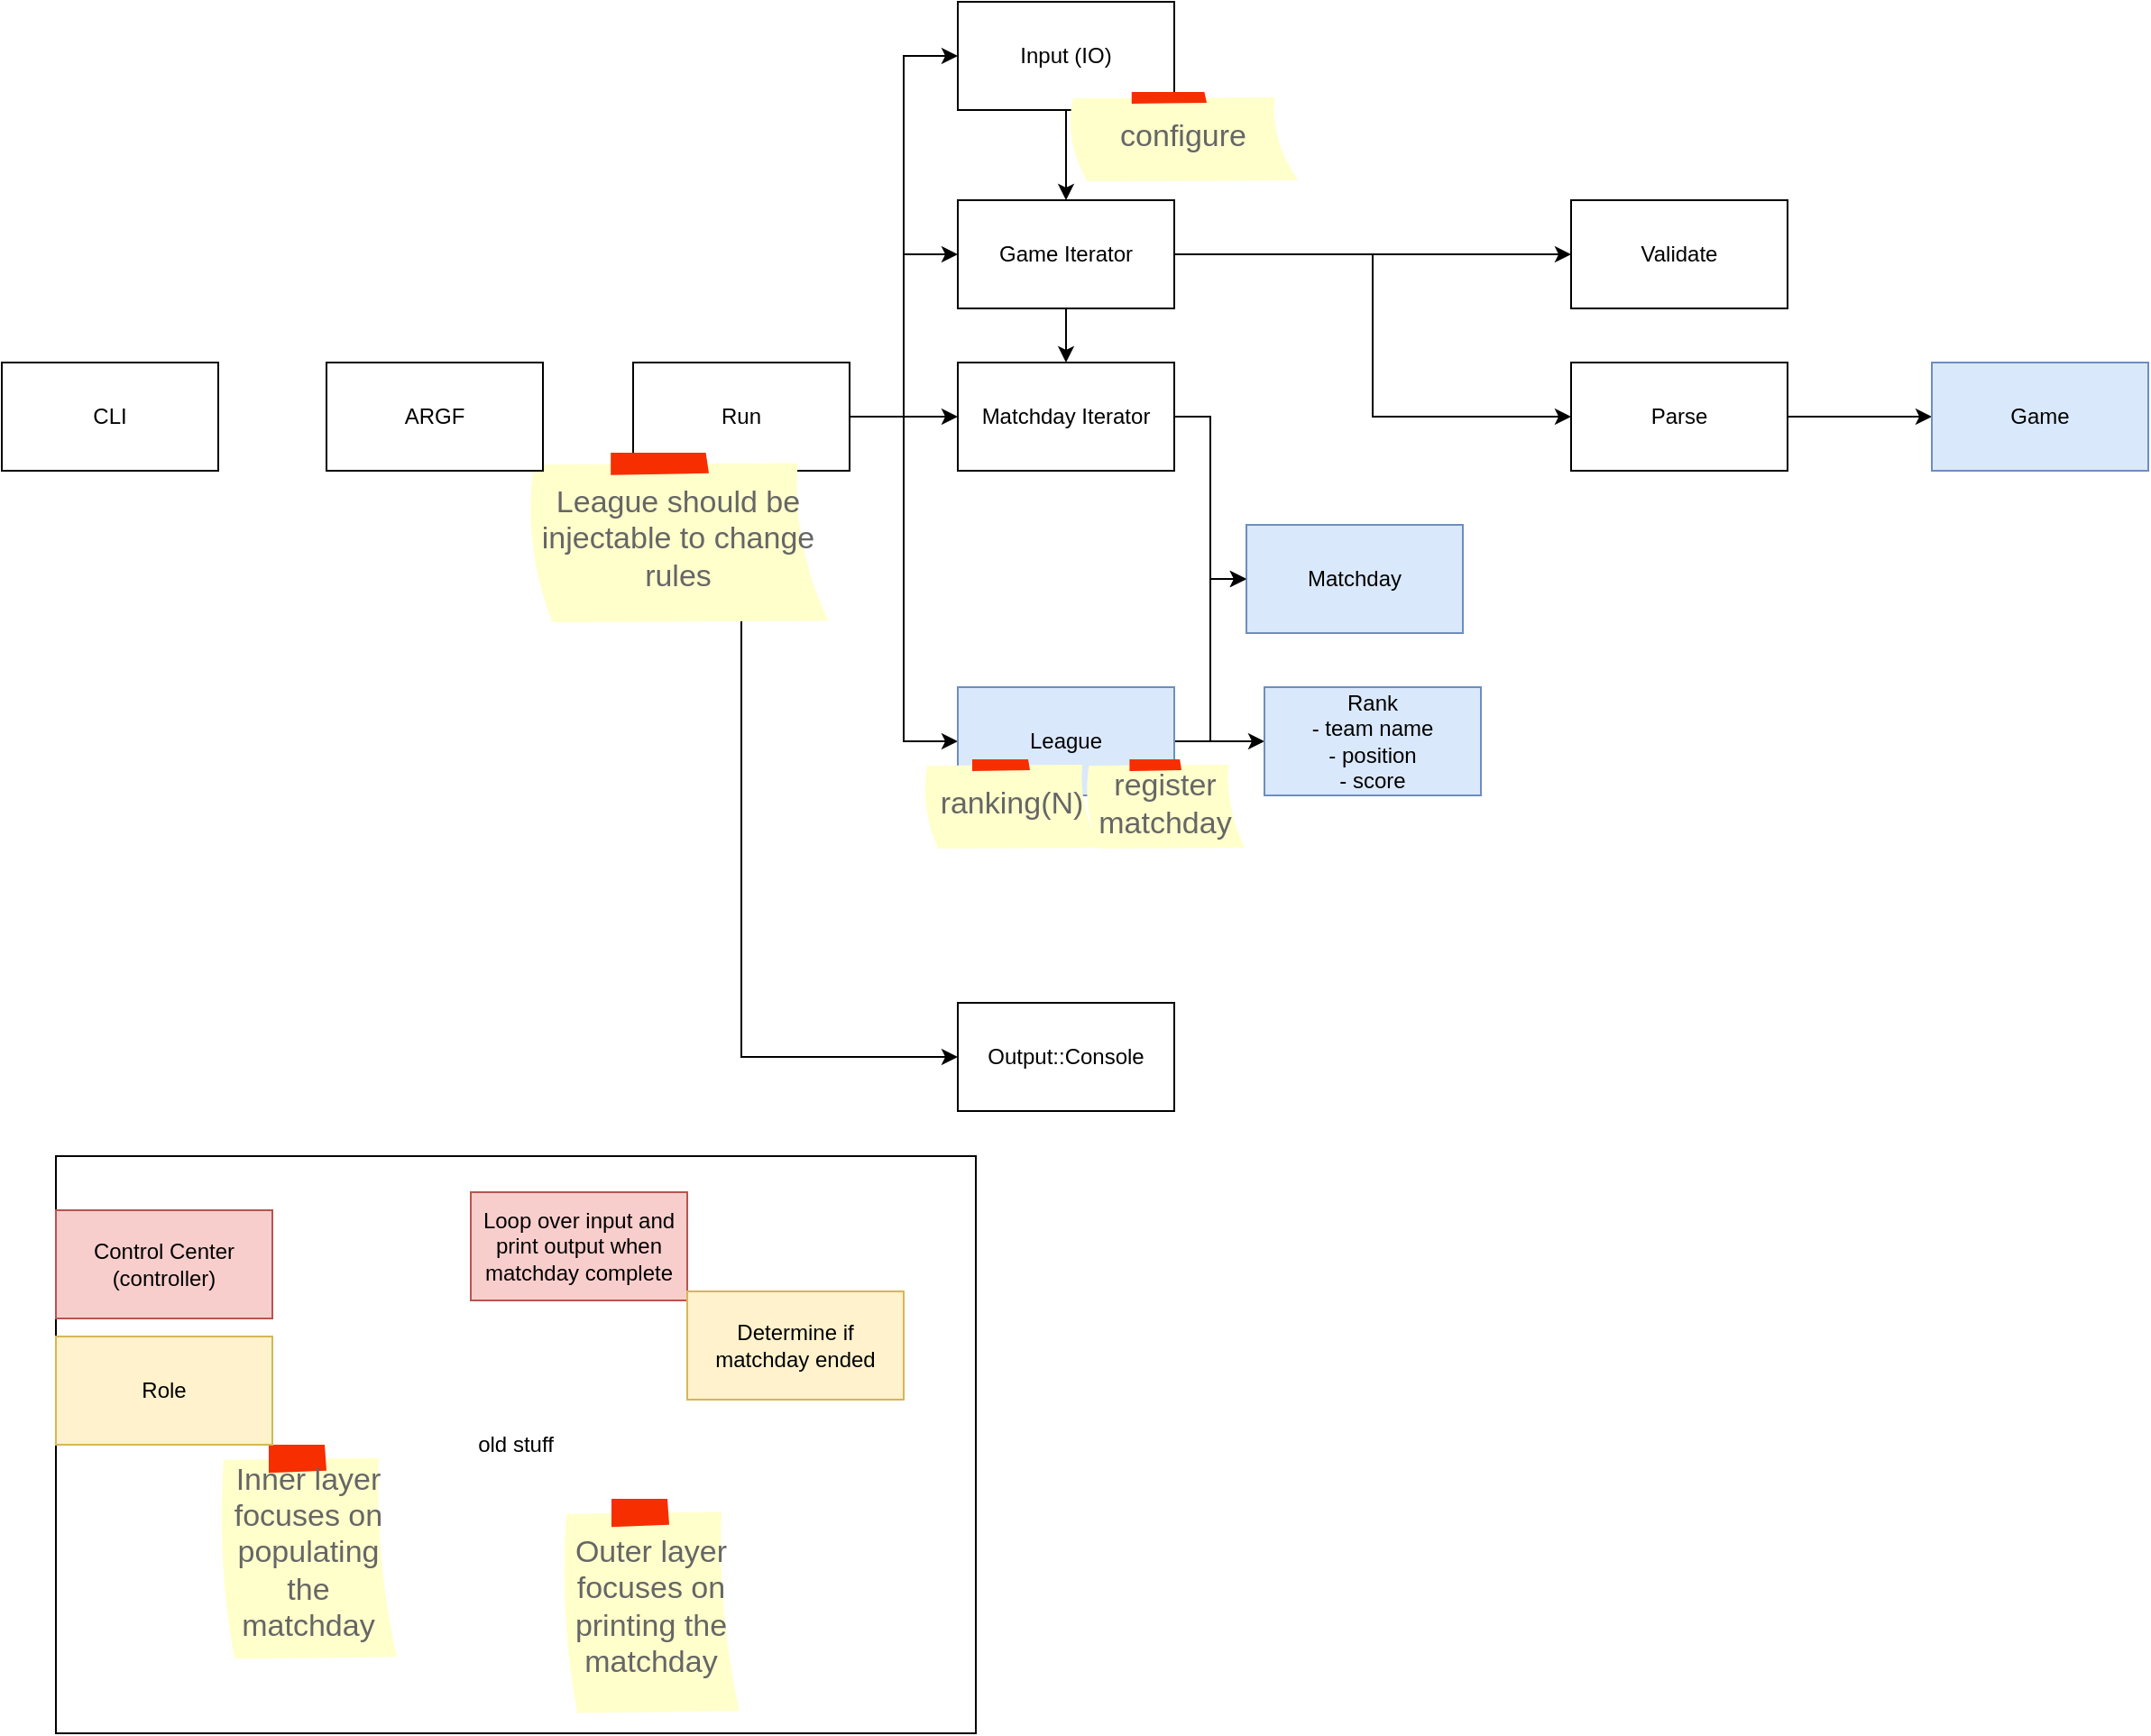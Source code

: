 <mxfile version="13.7.3" type="device"><diagram id="6hGFLwfOUW9BJ-s0fimq" name="Page-1"><mxGraphModel dx="2522" dy="1647" grid="1" gridSize="10" guides="1" tooltips="1" connect="1" arrows="1" fold="1" page="1" pageScale="1" pageWidth="1100" pageHeight="850" math="0" shadow="0"><root><mxCell id="0"/><mxCell id="1" parent="0"/><mxCell id="2" value="CLI" style="rounded=0;whiteSpace=wrap;html=1;" parent="1" vertex="1"><mxGeometry x="-20" y="40" width="120" height="60" as="geometry"/></mxCell><mxCell id="svKFIeu3QA1BH_8tvm8o-9" style="edgeStyle=orthogonalEdgeStyle;rounded=0;orthogonalLoop=1;jettySize=auto;html=1;entryX=0;entryY=0.5;entryDx=0;entryDy=0;" parent="1" source="3" target="svKFIeu3QA1BH_8tvm8o-6" edge="1"><mxGeometry relative="1" as="geometry"/></mxCell><mxCell id="svKFIeu3QA1BH_8tvm8o-10" style="edgeStyle=orthogonalEdgeStyle;rounded=0;orthogonalLoop=1;jettySize=auto;html=1;exitX=0.5;exitY=1;exitDx=0;exitDy=0;entryX=0;entryY=0.5;entryDx=0;entryDy=0;" parent="1" source="3" target="5" edge="1"><mxGeometry relative="1" as="geometry"/></mxCell><mxCell id="svKFIeu3QA1BH_8tvm8o-24" style="edgeStyle=orthogonalEdgeStyle;rounded=0;orthogonalLoop=1;jettySize=auto;html=1;entryX=0;entryY=0.5;entryDx=0;entryDy=0;" parent="1" source="3" target="svKFIeu3QA1BH_8tvm8o-22" edge="1"><mxGeometry relative="1" as="geometry"/></mxCell><mxCell id="xdvnBiXP5iIugaKkCZGF-6" style="edgeStyle=orthogonalEdgeStyle;rounded=0;orthogonalLoop=1;jettySize=auto;html=1;entryX=0;entryY=0.5;entryDx=0;entryDy=0;" edge="1" parent="1" source="3" target="svKFIeu3QA1BH_8tvm8o-7"><mxGeometry relative="1" as="geometry"/></mxCell><mxCell id="xdvnBiXP5iIugaKkCZGF-9" style="edgeStyle=orthogonalEdgeStyle;rounded=0;orthogonalLoop=1;jettySize=auto;html=1;entryX=0;entryY=0.5;entryDx=0;entryDy=0;" edge="1" parent="1" source="3" target="svKFIeu3QA1BH_8tvm8o-5"><mxGeometry relative="1" as="geometry"/></mxCell><mxCell id="3" value="Run" style="rounded=0;whiteSpace=wrap;html=1;" parent="1" vertex="1"><mxGeometry x="330" y="40" width="120" height="60" as="geometry"/></mxCell><mxCell id="svKFIeu3QA1BH_8tvm8o-18" style="edgeStyle=orthogonalEdgeStyle;rounded=0;orthogonalLoop=1;jettySize=auto;html=1;entryX=0;entryY=0.5;entryDx=0;entryDy=0;" parent="1" source="4" target="svKFIeu3QA1BH_8tvm8o-17" edge="1"><mxGeometry relative="1" as="geometry"/></mxCell><mxCell id="4" value="Parse" style="rounded=0;whiteSpace=wrap;html=1;" parent="1" vertex="1"><mxGeometry x="850" y="40" width="120" height="60" as="geometry"/></mxCell><mxCell id="5" value="Output::Console" style="rounded=0;whiteSpace=wrap;html=1;" parent="1" vertex="1"><mxGeometry x="510" y="395" width="120" height="60" as="geometry"/></mxCell><mxCell id="xdvnBiXP5iIugaKkCZGF-10" style="edgeStyle=orthogonalEdgeStyle;rounded=0;orthogonalLoop=1;jettySize=auto;html=1;" edge="1" parent="1" source="svKFIeu3QA1BH_8tvm8o-5" target="svKFIeu3QA1BH_8tvm8o-7"><mxGeometry relative="1" as="geometry"/></mxCell><mxCell id="svKFIeu3QA1BH_8tvm8o-5" value="Input (IO)" style="rounded=0;whiteSpace=wrap;html=1;" parent="1" vertex="1"><mxGeometry x="510" y="-160" width="120" height="60" as="geometry"/></mxCell><mxCell id="svKFIeu3QA1BH_8tvm8o-21" style="edgeStyle=orthogonalEdgeStyle;rounded=0;orthogonalLoop=1;jettySize=auto;html=1;entryX=0;entryY=0.5;entryDx=0;entryDy=0;" parent="1" source="svKFIeu3QA1BH_8tvm8o-6" target="svKFIeu3QA1BH_8tvm8o-16" edge="1"><mxGeometry relative="1" as="geometry"/></mxCell><mxCell id="svKFIeu3QA1BH_8tvm8o-6" value="Matchday Iterator" style="rounded=0;whiteSpace=wrap;html=1;" parent="1" vertex="1"><mxGeometry x="510" y="40" width="120" height="60" as="geometry"/></mxCell><mxCell id="svKFIeu3QA1BH_8tvm8o-14" style="edgeStyle=orthogonalEdgeStyle;rounded=0;orthogonalLoop=1;jettySize=auto;html=1;exitX=1;exitY=0.5;exitDx=0;exitDy=0;entryX=0;entryY=0.5;entryDx=0;entryDy=0;" parent="1" source="svKFIeu3QA1BH_8tvm8o-7" target="4" edge="1"><mxGeometry relative="1" as="geometry"/></mxCell><mxCell id="svKFIeu3QA1BH_8tvm8o-15" style="edgeStyle=orthogonalEdgeStyle;rounded=0;orthogonalLoop=1;jettySize=auto;html=1;exitX=1;exitY=0.5;exitDx=0;exitDy=0;entryX=0;entryY=0.5;entryDx=0;entryDy=0;" parent="1" source="svKFIeu3QA1BH_8tvm8o-7" target="svKFIeu3QA1BH_8tvm8o-8" edge="1"><mxGeometry relative="1" as="geometry"/></mxCell><mxCell id="xdvnBiXP5iIugaKkCZGF-11" style="edgeStyle=orthogonalEdgeStyle;rounded=0;orthogonalLoop=1;jettySize=auto;html=1;entryX=0.5;entryY=0;entryDx=0;entryDy=0;" edge="1" parent="1" source="svKFIeu3QA1BH_8tvm8o-7" target="svKFIeu3QA1BH_8tvm8o-6"><mxGeometry relative="1" as="geometry"/></mxCell><mxCell id="svKFIeu3QA1BH_8tvm8o-7" value="Game Iterator" style="rounded=0;whiteSpace=wrap;html=1;" parent="1" vertex="1"><mxGeometry x="510" y="-50" width="120" height="60" as="geometry"/></mxCell><mxCell id="svKFIeu3QA1BH_8tvm8o-8" value="Validate" style="rounded=0;whiteSpace=wrap;html=1;" parent="1" vertex="1"><mxGeometry x="850" y="-50" width="120" height="60" as="geometry"/></mxCell><mxCell id="svKFIeu3QA1BH_8tvm8o-16" value="Matchday" style="rounded=0;whiteSpace=wrap;html=1;fillColor=#dae8fc;strokeColor=#6c8ebf;" parent="1" vertex="1"><mxGeometry x="670" y="130" width="120" height="60" as="geometry"/></mxCell><mxCell id="svKFIeu3QA1BH_8tvm8o-17" value="Game" style="rounded=0;whiteSpace=wrap;html=1;fillColor=#dae8fc;strokeColor=#6c8ebf;" parent="1" vertex="1"><mxGeometry x="1050" y="40" width="120" height="60" as="geometry"/></mxCell><mxCell id="svKFIeu3QA1BH_8tvm8o-26" style="edgeStyle=orthogonalEdgeStyle;rounded=0;orthogonalLoop=1;jettySize=auto;html=1;entryX=0;entryY=0.5;entryDx=0;entryDy=0;" parent="1" source="svKFIeu3QA1BH_8tvm8o-22" target="svKFIeu3QA1BH_8tvm8o-16" edge="1"><mxGeometry relative="1" as="geometry"><mxPoint x="660" y="180" as="targetPoint"/></mxGeometry></mxCell><mxCell id="svKFIeu3QA1BH_8tvm8o-34" style="edgeStyle=orthogonalEdgeStyle;rounded=0;orthogonalLoop=1;jettySize=auto;html=1;" parent="1" source="svKFIeu3QA1BH_8tvm8o-22" target="svKFIeu3QA1BH_8tvm8o-33" edge="1"><mxGeometry relative="1" as="geometry"/></mxCell><mxCell id="svKFIeu3QA1BH_8tvm8o-22" value="League" style="rounded=0;whiteSpace=wrap;html=1;fillColor=#dae8fc;strokeColor=#6c8ebf;" parent="1" vertex="1"><mxGeometry x="510" y="220" width="120" height="60" as="geometry"/></mxCell><mxCell id="svKFIeu3QA1BH_8tvm8o-23" value="" style="group" parent="1" vertex="1" connectable="0"><mxGeometry x="10" y="480" width="510" height="320" as="geometry"/></mxCell><mxCell id="svKFIeu3QA1BH_8tvm8o-11" value="old stuff" style="rounded=0;whiteSpace=wrap;html=1;" parent="svKFIeu3QA1BH_8tvm8o-23" vertex="1"><mxGeometry width="510" height="320" as="geometry"/></mxCell><mxCell id="m0mlBXt1I8Gt_kYqRbPI-8" value="Outer layer focuses on printing the matchday" style="strokeWidth=1;shadow=0;dashed=0;align=center;html=1;shape=mxgraph.mockup.text.stickyNote2;fontColor=#666666;mainText=;fontSize=17;whiteSpace=wrap;fillColor=#ffffcc;strokeColor=#F62E00;" parent="svKFIeu3QA1BH_8tvm8o-23" vertex="1"><mxGeometry x="280" y="190" width="100" height="120" as="geometry"/></mxCell><mxCell id="m0mlBXt1I8Gt_kYqRbPI-9" value="Inner layer focuses on populating the matchday" style="strokeWidth=1;shadow=0;dashed=0;align=center;html=1;shape=mxgraph.mockup.text.stickyNote2;fontColor=#666666;mainText=;fontSize=17;whiteSpace=wrap;fillColor=#ffffcc;strokeColor=#F62E00;" parent="svKFIeu3QA1BH_8tvm8o-23" vertex="1"><mxGeometry x="90" y="160" width="100" height="120" as="geometry"/></mxCell><mxCell id="3pfE5HXK_tA_8ayAkn5j-5" value="Loop over input and print output when matchday complete" style="rounded=0;whiteSpace=wrap;html=1;fillColor=#f8cecc;strokeColor=#b85450;" parent="svKFIeu3QA1BH_8tvm8o-23" vertex="1"><mxGeometry x="230" y="20" width="120" height="60" as="geometry"/></mxCell><mxCell id="3pfE5HXK_tA_8ayAkn5j-6" value="Control Center (controller)" style="rounded=0;whiteSpace=wrap;html=1;fillColor=#f8cecc;strokeColor=#b85450;" parent="svKFIeu3QA1BH_8tvm8o-23" vertex="1"><mxGeometry y="30" width="120" height="60" as="geometry"/></mxCell><mxCell id="3pfE5HXK_tA_8ayAkn5j-7" value="Determine if matchday ended" style="rounded=0;whiteSpace=wrap;html=1;fillColor=#fff2cc;strokeColor=#d6b656;" parent="svKFIeu3QA1BH_8tvm8o-23" vertex="1"><mxGeometry x="350" y="75" width="120" height="60" as="geometry"/></mxCell><mxCell id="3pfE5HXK_tA_8ayAkn5j-8" value="Role" style="rounded=0;whiteSpace=wrap;html=1;fillColor=#fff2cc;strokeColor=#d6b656;" parent="svKFIeu3QA1BH_8tvm8o-23" vertex="1"><mxGeometry y="100" width="120" height="60" as="geometry"/></mxCell><mxCell id="svKFIeu3QA1BH_8tvm8o-27" value="register matchday" style="strokeWidth=1;shadow=0;dashed=0;align=center;html=1;shape=mxgraph.mockup.text.stickyNote2;fontColor=#666666;mainText=;fontSize=17;whiteSpace=wrap;fillColor=#ffffcc;strokeColor=#F62E00;" parent="1" vertex="1"><mxGeometry x="580" y="260" width="90" height="50" as="geometry"/></mxCell><mxCell id="svKFIeu3QA1BH_8tvm8o-29" value="ranking(N)" style="strokeWidth=1;shadow=0;dashed=0;align=center;html=1;shape=mxgraph.mockup.text.stickyNote2;fontColor=#666666;mainText=;fontSize=17;whiteSpace=wrap;fillColor=#ffffcc;strokeColor=#F62E00;" parent="1" vertex="1"><mxGeometry x="490" y="260" width="100" height="50" as="geometry"/></mxCell><mxCell id="svKFIeu3QA1BH_8tvm8o-30" value="League should be injectable to change rules" style="strokeWidth=1;shadow=0;dashed=0;align=center;html=1;shape=mxgraph.mockup.text.stickyNote2;fontColor=#666666;mainText=;fontSize=17;whiteSpace=wrap;fillColor=#ffffcc;strokeColor=#F62E00;" parent="1" vertex="1"><mxGeometry x="270" y="90" width="170" height="95" as="geometry"/></mxCell><mxCell id="svKFIeu3QA1BH_8tvm8o-33" value="Rank&lt;br&gt;- team name&lt;br&gt;- position&lt;br&gt;- score" style="rounded=0;whiteSpace=wrap;html=1;fillColor=#dae8fc;strokeColor=#6c8ebf;" parent="1" vertex="1"><mxGeometry x="680" y="220" width="120" height="60" as="geometry"/></mxCell><mxCell id="xdvnBiXP5iIugaKkCZGF-8" value="ARGF" style="rounded=0;whiteSpace=wrap;html=1;" vertex="1" parent="1"><mxGeometry x="160" y="40" width="120" height="60" as="geometry"/></mxCell><mxCell id="xdvnBiXP5iIugaKkCZGF-12" value="configure" style="strokeWidth=1;shadow=0;dashed=0;align=center;html=1;shape=mxgraph.mockup.text.stickyNote2;fontColor=#666666;mainText=;fontSize=17;whiteSpace=wrap;fillColor=#ffffcc;strokeColor=#F62E00;" vertex="1" parent="1"><mxGeometry x="570" y="-110" width="130" height="50" as="geometry"/></mxCell></root></mxGraphModel></diagram></mxfile>